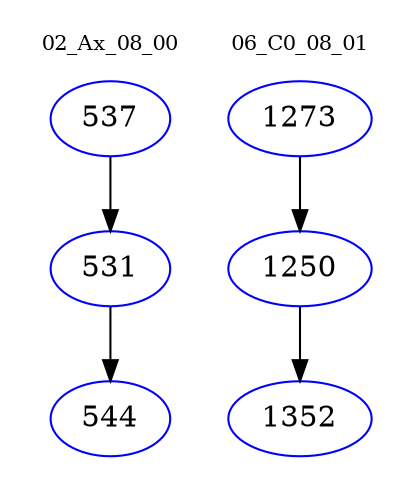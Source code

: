 digraph{
subgraph cluster_0 {
color = white
label = "02_Ax_08_00";
fontsize=10;
T0_537 [label="537", color="blue"]
T0_537 -> T0_531 [color="black"]
T0_531 [label="531", color="blue"]
T0_531 -> T0_544 [color="black"]
T0_544 [label="544", color="blue"]
}
subgraph cluster_1 {
color = white
label = "06_C0_08_01";
fontsize=10;
T1_1273 [label="1273", color="blue"]
T1_1273 -> T1_1250 [color="black"]
T1_1250 [label="1250", color="blue"]
T1_1250 -> T1_1352 [color="black"]
T1_1352 [label="1352", color="blue"]
}
}
